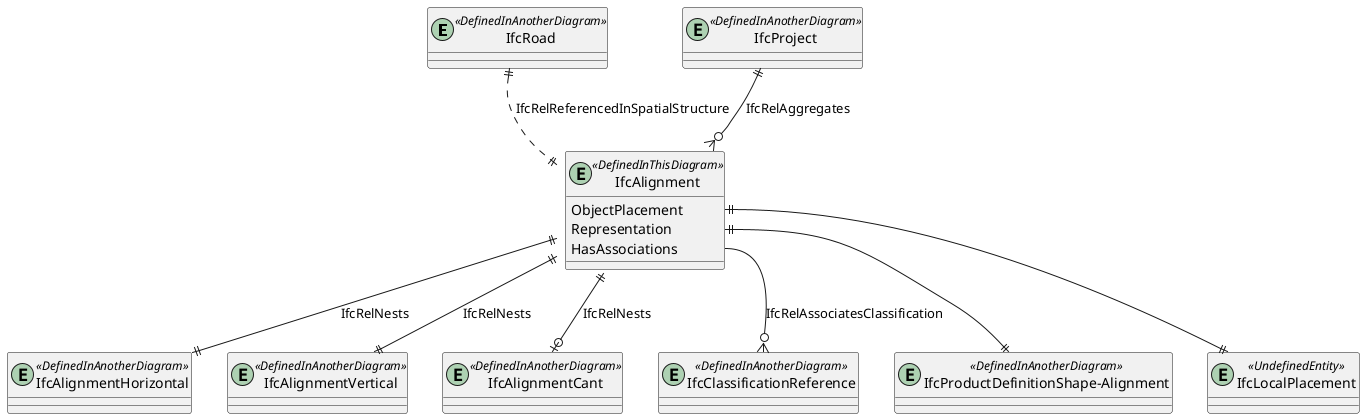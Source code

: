 @startuml 

entity IfcRoad <<DefinedInAnotherDiagram>>
entity IfcProject <<DefinedInAnotherDiagram>>

entity IfcAlignment <<DefinedInThisDiagram>>
{
    ObjectPlacement
    Representation
    HasAssociations
}

entity IfcProductDefinitionShape-Alignment <<DefinedInAnotherDiagram>>

entity IfcLocalPlacement <<UndefinedEntity>>
IfcAlignment::ObjectPlacement||--||IfcLocalPlacement

entity IfcClassificationReference <<DefinedInAnotherDiagram>>
IfcAlignment::HasAssociations --o{ IfcClassificationReference : IfcRelAssociatesClassification
IfcAlignment::Representation||--||"IfcProductDefinitionShape-Alignment" 
IfcProject||--o{IfcAlignment : IfcRelAggregates
entity IfcAlignmentHorizontal <<DefinedInAnotherDiagram>>
IfcAlignment||--||IfcAlignmentHorizontal : IfcRelNests
entity IfcAlignmentVertical <<DefinedInAnotherDiagram>>
IfcAlignment||--||IfcAlignmentVertical : IfcRelNests
entity IfcAlignmentCant <<DefinedInAnotherDiagram>>
IfcAlignment||--o|IfcAlignmentCant : IfcRelNests

IfcRoad||..||IfcAlignment : IfcRelReferencedInSpatialStructure

@enduml
